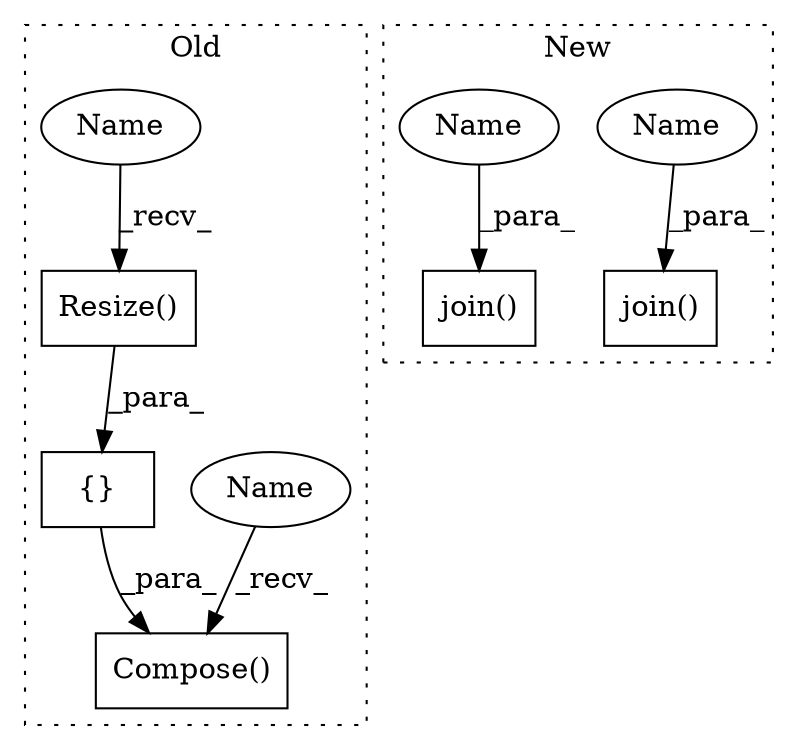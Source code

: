 digraph G {
subgraph cluster0 {
1 [label="Compose()" a="75" s="6313,6534" l="19,1" shape="box"];
3 [label="{}" a="59" s="6332,6523" l="14,0" shape="box"];
4 [label="Resize()" a="75" s="6346,6367" l="18,1" shape="box"];
8 [label="Name" a="87" s="6313" l="10" shape="ellipse"];
9 [label="Name" a="87" s="6346" l="10" shape="ellipse"];
label = "Old";
style="dotted";
}
subgraph cluster1 {
2 [label="join()" a="75" s="6314,6376" l="30,1" shape="box"];
5 [label="join()" a="75" s="6072,6101" l="13,1" shape="box"];
6 [label="Name" a="87" s="6085" l="4" shape="ellipse"];
7 [label="Name" a="87" s="6344" l="4" shape="ellipse"];
label = "New";
style="dotted";
}
3 -> 1 [label="_para_"];
4 -> 3 [label="_para_"];
6 -> 5 [label="_para_"];
7 -> 2 [label="_para_"];
8 -> 1 [label="_recv_"];
9 -> 4 [label="_recv_"];
}